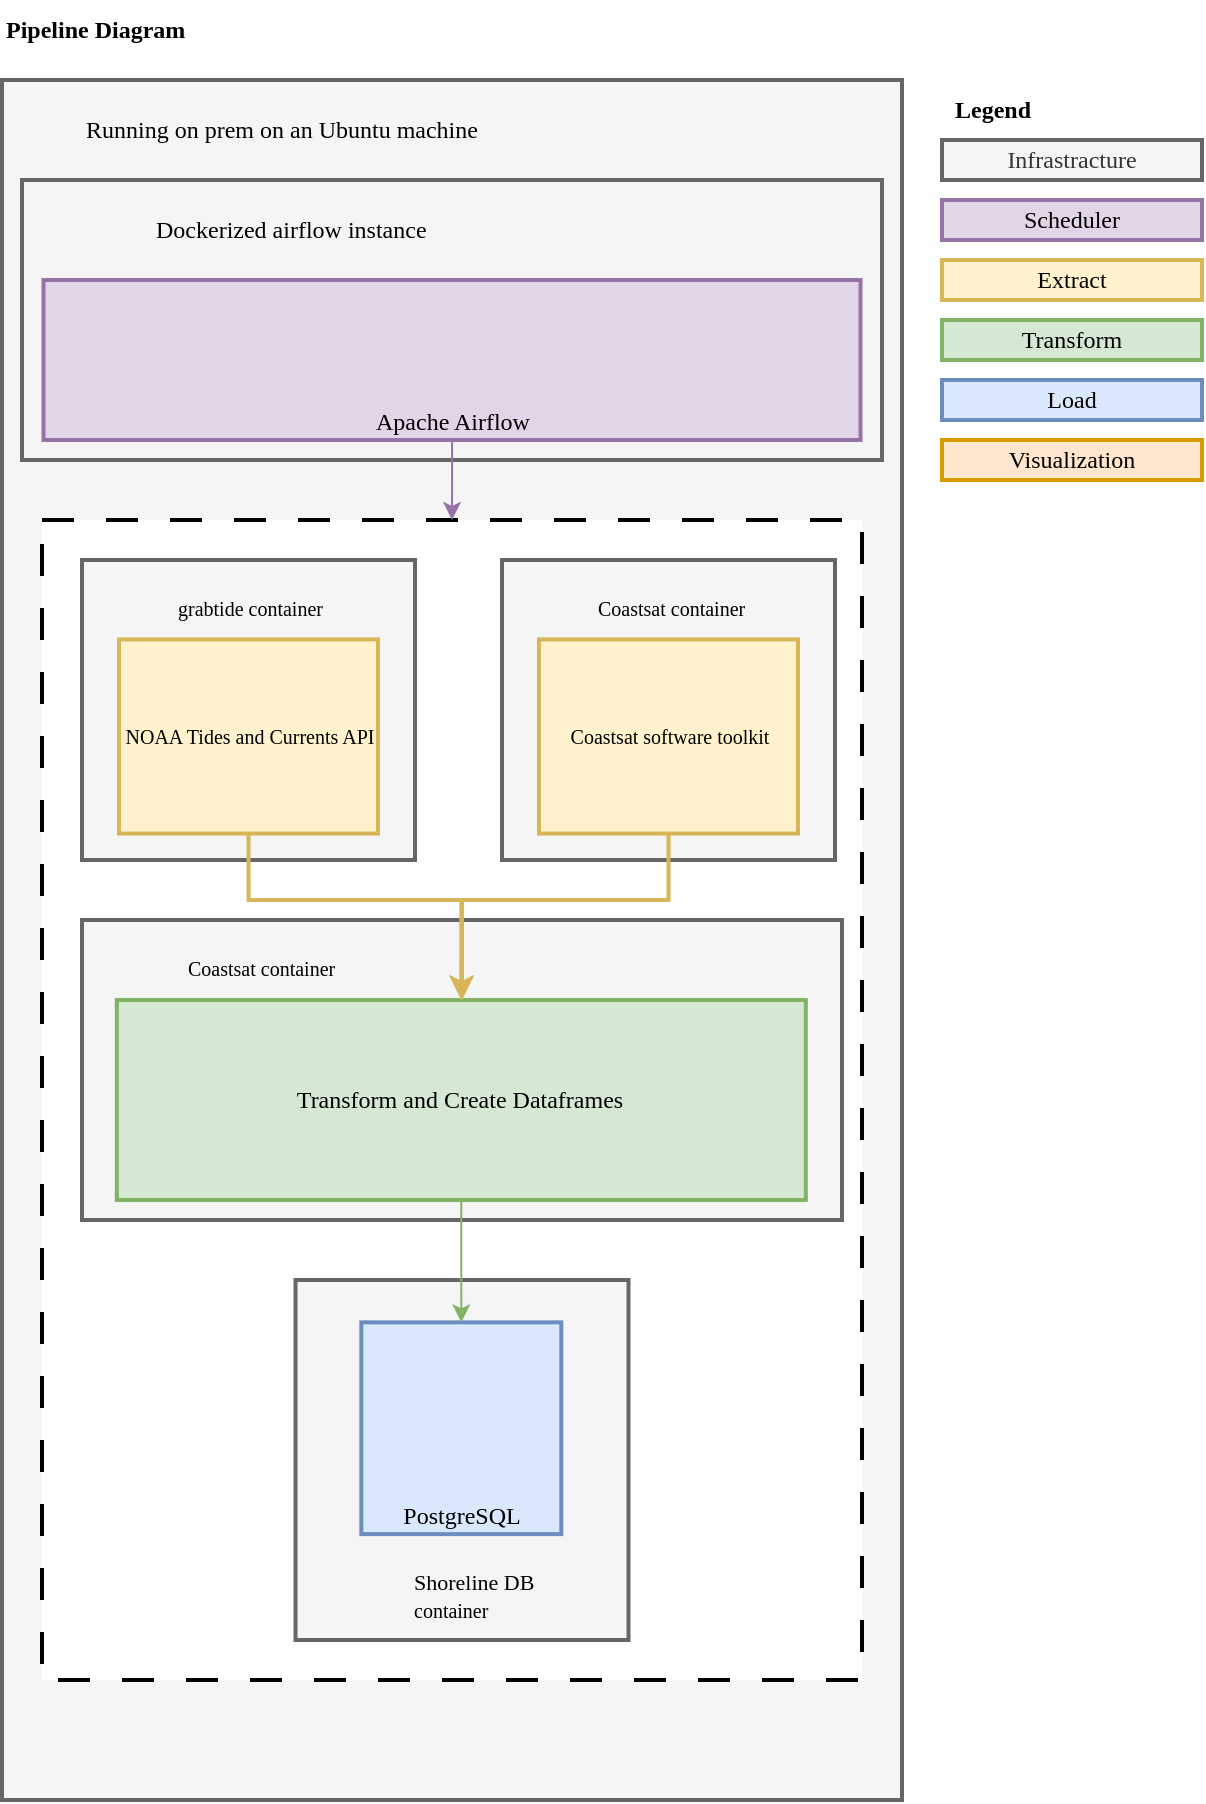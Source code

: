 <mxfile version="24.7.8">
  <diagram name="Page-1" id="jBMb6OYjZwXQilKCJYLi">
    <mxGraphModel dx="1646" dy="795" grid="1" gridSize="10" guides="1" tooltips="1" connect="1" arrows="1" fold="1" page="0" pageScale="1" pageWidth="850" pageHeight="1100" math="0" shadow="0">
      <root>
        <mxCell id="0" />
        <mxCell id="1" parent="0" />
        <mxCell id="3fWUCPbQucgpRjpTzbk8-1" value="&lt;b&gt;&lt;font face=&quot;Roboto Mono&quot; data-font-src=&quot;https://fonts.googleapis.com/css?family=Roboto+Mono&quot;&gt;Pipeline Diagram&lt;br&gt;&lt;/font&gt;&lt;/b&gt;" style="text;html=1;align=left;verticalAlign=middle;whiteSpace=wrap;rounded=0;" parent="1" vertex="1">
          <mxGeometry x="30" y="90" width="140" height="30" as="geometry" />
        </mxCell>
        <mxCell id="3fWUCPbQucgpRjpTzbk8-15" value="" style="rounded=0;whiteSpace=wrap;html=1;fontFamily=Roboto Mono;fontSource=https%3A%2F%2Ffonts.googleapis.com%2Fcss%3Ffamily%3DRoboto%2BMono;strokeWidth=2;fillColor=#f5f5f5;fontColor=#333333;strokeColor=#666666;align=left;horizontal=1;verticalAlign=top;" parent="1" vertex="1">
          <mxGeometry x="30" y="130" width="450" height="860" as="geometry" />
        </mxCell>
        <mxCell id="3fWUCPbQucgpRjpTzbk8-17" value="&lt;div&gt;Running on prem on an Ubuntu machine&lt;br&gt;&lt;/div&gt;" style="text;html=1;align=left;verticalAlign=middle;resizable=0;points=[];autosize=1;strokeColor=none;fillColor=none;fontFamily=Roboto Mono;fontSource=https%3A%2F%2Ffonts.googleapis.com%2Fcss%3Ffamily%3DRoboto%2BMono;" parent="1" vertex="1">
          <mxGeometry x="70" y="140" width="280" height="30" as="geometry" />
        </mxCell>
        <mxCell id="3fWUCPbQucgpRjpTzbk8-27" value="" style="shape=image;imageAspect=0;aspect=fixed;verticalLabelPosition=bottom;verticalAlign=top;image=https://cdn.jsdelivr.net/gh/devicons/devicon@latest/icons/ubuntu/ubuntu-original.svg;" parent="1" vertex="1">
          <mxGeometry x="40" y="140" width="30" height="30" as="geometry" />
        </mxCell>
        <mxCell id="3fWUCPbQucgpRjpTzbk8-30" value="" style="rounded=0;whiteSpace=wrap;html=1;fontFamily=Roboto Mono;fontSource=https%3A%2F%2Ffonts.googleapis.com%2Fcss%3Ffamily%3DRoboto%2BMono;strokeWidth=2;align=left;horizontal=1;verticalAlign=top;dashed=1;dashPattern=8 8;" parent="1" vertex="1">
          <mxGeometry x="50" y="350" width="410" height="580" as="geometry" />
        </mxCell>
        <mxCell id="3fWUCPbQucgpRjpTzbk8-47" value="" style="group;verticalAlign=middle;" parent="1" vertex="1" connectable="0">
          <mxGeometry x="40" y="180" width="430" height="140" as="geometry" />
        </mxCell>
        <mxCell id="3fWUCPbQucgpRjpTzbk8-46" value="" style="group" parent="3fWUCPbQucgpRjpTzbk8-47" vertex="1" connectable="0">
          <mxGeometry width="430.0" height="140" as="geometry" />
        </mxCell>
        <mxCell id="3fWUCPbQucgpRjpTzbk8-21" value="" style="rounded=0;whiteSpace=wrap;html=1;fontFamily=Roboto Mono;fontSource=https%3A%2F%2Ffonts.googleapis.com%2Fcss%3Ffamily%3DRoboto%2BMono;strokeWidth=2;fillColor=#f5f5f5;fontColor=#333333;strokeColor=#666666;" parent="3fWUCPbQucgpRjpTzbk8-46" vertex="1">
          <mxGeometry width="430.0" height="140" as="geometry" />
        </mxCell>
        <mxCell id="3fWUCPbQucgpRjpTzbk8-24" value="&lt;div&gt;Dockerized airflow instance&lt;br&gt;&lt;/div&gt;" style="text;html=1;align=left;verticalAlign=middle;resizable=0;points=[];autosize=1;strokeColor=none;fillColor=none;fontFamily=Roboto Mono;fontSource=https%3A%2F%2Ffonts.googleapis.com%2Fcss%3Ffamily%3DRoboto%2BMono;" parent="3fWUCPbQucgpRjpTzbk8-46" vertex="1">
          <mxGeometry x="64.5" y="10" width="220" height="30" as="geometry" />
        </mxCell>
        <mxCell id="3fWUCPbQucgpRjpTzbk8-28" value="" style="shape=image;imageAspect=0;aspect=fixed;verticalLabelPosition=bottom;verticalAlign=top;image=https://cdn.jsdelivr.net/gh/devicons/devicon@latest/icons/docker/docker-plain.svg;" parent="3fWUCPbQucgpRjpTzbk8-46" vertex="1">
          <mxGeometry x="21.5" y="10" width="30" height="30" as="geometry" />
        </mxCell>
        <mxCell id="3fWUCPbQucgpRjpTzbk8-45" value="" style="group" parent="3fWUCPbQucgpRjpTzbk8-47" vertex="1" connectable="0">
          <mxGeometry x="10.75" y="50" width="408.5" height="80" as="geometry" />
        </mxCell>
        <mxCell id="3fWUCPbQucgpRjpTzbk8-22" value="&lt;div&gt;Apache Airflow&lt;br&gt;&lt;/div&gt;" style="rounded=0;whiteSpace=wrap;html=1;fontFamily=Roboto Mono;fontSource=https%3A%2F%2Ffonts.googleapis.com%2Fcss%3Ffamily%3DRoboto%2BMono;strokeWidth=2;fillColor=#e1d5e7;strokeColor=#9673a6;verticalAlign=bottom;" parent="3fWUCPbQucgpRjpTzbk8-45" vertex="1">
          <mxGeometry width="408.5" height="80" as="geometry" />
        </mxCell>
        <mxCell id="3fWUCPbQucgpRjpTzbk8-26" value="" style="shape=image;imageAspect=0;aspect=fixed;verticalLabelPosition=bottom;verticalAlign=top;image=https://cdn.jsdelivr.net/gh/devicons/devicon@latest/icons/apacheairflow/apacheairflow-original.svg;" parent="3fWUCPbQucgpRjpTzbk8-45" vertex="1">
          <mxGeometry x="182.75" y="10" width="40" height="40" as="geometry" />
        </mxCell>
        <mxCell id="3fWUCPbQucgpRjpTzbk8-49" style="edgeStyle=orthogonalEdgeStyle;rounded=0;orthogonalLoop=1;jettySize=auto;html=1;fillColor=#e1d5e7;strokeColor=#9673a6;" parent="1" source="3fWUCPbQucgpRjpTzbk8-22" target="3fWUCPbQucgpRjpTzbk8-30" edge="1">
          <mxGeometry relative="1" as="geometry" />
        </mxCell>
        <mxCell id="3fWUCPbQucgpRjpTzbk8-43" value="" style="group" parent="1" vertex="1" connectable="0">
          <mxGeometry x="70" y="370" width="176.25" height="150" as="geometry" />
        </mxCell>
        <mxCell id="3fWUCPbQucgpRjpTzbk8-35" value="" style="rounded=0;whiteSpace=wrap;html=1;fontFamily=Roboto Mono;fontSource=https%3A%2F%2Ffonts.googleapis.com%2Fcss%3Ffamily%3DRoboto%2BMono;strokeWidth=2;fillColor=#f5f5f5;fontColor=#333333;strokeColor=#666666;" parent="3fWUCPbQucgpRjpTzbk8-43" vertex="1">
          <mxGeometry width="166.5" height="150" as="geometry" />
        </mxCell>
        <mxCell id="3fWUCPbQucgpRjpTzbk8-31" value="NOAA Tides and Currents API" style="rounded=0;whiteSpace=wrap;html=1;fontFamily=Roboto Mono;fontSource=https%3A%2F%2Ffonts.googleapis.com%2Fcss%3Ffamily%3DRoboto%2BMono;strokeWidth=2;fillColor=#fff2cc;strokeColor=#d6b656;fontSize=10;" parent="3fWUCPbQucgpRjpTzbk8-43" vertex="1">
          <mxGeometry x="18.5" y="39.706" width="129.5" height="97.059" as="geometry" />
        </mxCell>
        <mxCell id="3fWUCPbQucgpRjpTzbk8-36" value="" style="shape=image;imageAspect=0;aspect=fixed;verticalLabelPosition=bottom;verticalAlign=top;image=https://cdn.jsdelivr.net/gh/devicons/devicon@latest/icons/docker/docker-plain.svg;" parent="3fWUCPbQucgpRjpTzbk8-43" vertex="1">
          <mxGeometry x="9.25" y="8.824" width="26.471" height="26.471" as="geometry" />
        </mxCell>
        <mxCell id="3fWUCPbQucgpRjpTzbk8-38" value="&lt;font style=&quot;font-size: 10px;&quot;&gt;grabtide container&lt;/font&gt;" style="text;html=1;align=left;verticalAlign=middle;resizable=0;points=[];autosize=1;strokeColor=none;fillColor=none;fontFamily=Roboto Mono;fontSource=https%3A%2F%2Ffonts.googleapis.com%2Fcss%3Ffamily%3DRoboto%2BMono;fontSize=11;" parent="3fWUCPbQucgpRjpTzbk8-43" vertex="1">
          <mxGeometry x="46.25" y="8.824" width="130" height="30" as="geometry" />
        </mxCell>
        <mxCell id="3fWUCPbQucgpRjpTzbk8-44" value="" style="group" parent="1" vertex="1" connectable="0">
          <mxGeometry x="280" y="370" width="176.25" height="150" as="geometry" />
        </mxCell>
        <mxCell id="3fWUCPbQucgpRjpTzbk8-74" value="" style="group" parent="3fWUCPbQucgpRjpTzbk8-44" vertex="1" connectable="0">
          <mxGeometry width="176.25" height="150" as="geometry" />
        </mxCell>
        <mxCell id="3fWUCPbQucgpRjpTzbk8-39" value="" style="rounded=0;whiteSpace=wrap;html=1;fontFamily=Roboto Mono;fontSource=https%3A%2F%2Ffonts.googleapis.com%2Fcss%3Ffamily%3DRoboto%2BMono;strokeWidth=2;fillColor=#f5f5f5;fontColor=#333333;strokeColor=#666666;" parent="3fWUCPbQucgpRjpTzbk8-74" vertex="1">
          <mxGeometry width="166.5" height="150" as="geometry" />
        </mxCell>
        <mxCell id="3fWUCPbQucgpRjpTzbk8-40" value="Coastsat software toolkit" style="rounded=0;whiteSpace=wrap;html=1;fontFamily=Roboto Mono;fontSource=https%3A%2F%2Ffonts.googleapis.com%2Fcss%3Ffamily%3DRoboto%2BMono;strokeWidth=2;fillColor=#fff2cc;strokeColor=#d6b656;fontSize=10;" parent="3fWUCPbQucgpRjpTzbk8-74" vertex="1">
          <mxGeometry x="18.5" y="39.706" width="129.5" height="97.059" as="geometry" />
        </mxCell>
        <mxCell id="3fWUCPbQucgpRjpTzbk8-41" value="" style="shape=image;imageAspect=0;aspect=fixed;verticalLabelPosition=bottom;verticalAlign=top;image=https://cdn.jsdelivr.net/gh/devicons/devicon@latest/icons/docker/docker-plain.svg;" parent="3fWUCPbQucgpRjpTzbk8-74" vertex="1">
          <mxGeometry x="9.25" y="8.824" width="26.471" height="26.471" as="geometry" />
        </mxCell>
        <mxCell id="3fWUCPbQucgpRjpTzbk8-42" value="&lt;font style=&quot;font-size: 10px;&quot;&gt;Coastsat container&lt;/font&gt;" style="text;html=1;align=left;verticalAlign=middle;resizable=0;points=[];autosize=1;strokeColor=none;fillColor=none;fontFamily=Roboto Mono;fontSource=https%3A%2F%2Ffonts.googleapis.com%2Fcss%3Ffamily%3DRoboto%2BMono;fontSize=11;" parent="3fWUCPbQucgpRjpTzbk8-74" vertex="1">
          <mxGeometry x="46.25" y="8.824" width="130" height="30" as="geometry" />
        </mxCell>
        <mxCell id="3fWUCPbQucgpRjpTzbk8-66" value="" style="group" parent="1" vertex="1" connectable="0">
          <mxGeometry x="70" y="550" width="380" height="190.0" as="geometry" />
        </mxCell>
        <mxCell id="3fWUCPbQucgpRjpTzbk8-61" value="" style="rounded=0;whiteSpace=wrap;html=1;fontFamily=Roboto Mono;fontSource=https%3A%2F%2Ffonts.googleapis.com%2Fcss%3Ffamily%3DRoboto%2BMono;strokeWidth=2;fillColor=#f5f5f5;fontColor=#333333;strokeColor=#666666;" parent="3fWUCPbQucgpRjpTzbk8-66" vertex="1">
          <mxGeometry width="380" height="150" as="geometry" />
        </mxCell>
        <mxCell id="3fWUCPbQucgpRjpTzbk8-65" value="" style="group" parent="3fWUCPbQucgpRjpTzbk8-66" vertex="1" connectable="0">
          <mxGeometry x="17.417" y="8.824" width="344.488" height="181.176" as="geometry" />
        </mxCell>
        <mxCell id="3fWUCPbQucgpRjpTzbk8-63" value="" style="shape=image;imageAspect=0;aspect=fixed;verticalLabelPosition=bottom;verticalAlign=top;image=https://cdn.jsdelivr.net/gh/devicons/devicon@latest/icons/docker/docker-plain.svg;" parent="3fWUCPbQucgpRjpTzbk8-65" vertex="1">
          <mxGeometry width="23.95" height="23.95" as="geometry" />
        </mxCell>
        <mxCell id="3fWUCPbQucgpRjpTzbk8-64" value="&lt;font style=&quot;font-size: 10px;&quot;&gt;Coastsat container&lt;/font&gt;" style="text;html=1;align=left;verticalAlign=middle;resizable=0;points=[];autosize=1;strokeColor=none;fillColor=none;fontFamily=Roboto Mono;fontSource=https%3A%2F%2Ffonts.googleapis.com%2Fcss%3Ffamily%3DRoboto%2BMono;fontSize=11;" parent="3fWUCPbQucgpRjpTzbk8-65" vertex="1">
          <mxGeometry x="33.476" width="130" height="30" as="geometry" />
        </mxCell>
        <mxCell id="3fWUCPbQucgpRjpTzbk8-51" value="Transform and Create Dataframes" style="rounded=0;whiteSpace=wrap;html=1;fontFamily=Roboto Mono;fontSource=https%3A%2F%2Ffonts.googleapis.com%2Fcss%3Ffamily%3DRoboto%2BMono;strokeWidth=2;fillColor=#d5e8d4;strokeColor=#82b366;" parent="3fWUCPbQucgpRjpTzbk8-65" vertex="1">
          <mxGeometry y="31.176" width="344.488" height="100" as="geometry" />
        </mxCell>
        <mxCell id="3fWUCPbQucgpRjpTzbk8-67" style="edgeStyle=orthogonalEdgeStyle;rounded=0;orthogonalLoop=1;jettySize=auto;html=1;exitX=0.5;exitY=1;exitDx=0;exitDy=0;entryX=0.5;entryY=0;entryDx=0;entryDy=0;fillColor=#fff2cc;strokeColor=#d6b656;strokeWidth=2;" parent="1" source="3fWUCPbQucgpRjpTzbk8-31" target="3fWUCPbQucgpRjpTzbk8-51" edge="1">
          <mxGeometry relative="1" as="geometry">
            <Array as="points">
              <mxPoint x="153" y="540" />
              <mxPoint x="260" y="540" />
            </Array>
          </mxGeometry>
        </mxCell>
        <mxCell id="3fWUCPbQucgpRjpTzbk8-68" style="edgeStyle=orthogonalEdgeStyle;rounded=0;orthogonalLoop=1;jettySize=auto;html=1;fillColor=#fff2cc;strokeColor=#d6b656;strokeWidth=2;" parent="1" source="3fWUCPbQucgpRjpTzbk8-40" target="3fWUCPbQucgpRjpTzbk8-51" edge="1">
          <mxGeometry relative="1" as="geometry">
            <Array as="points">
              <mxPoint x="363" y="540" />
              <mxPoint x="260" y="540" />
            </Array>
          </mxGeometry>
        </mxCell>
        <mxCell id="3fWUCPbQucgpRjpTzbk8-79" value="" style="group" parent="1" vertex="1" connectable="0">
          <mxGeometry x="176.75" y="730" width="166.5" height="180" as="geometry" />
        </mxCell>
        <mxCell id="3fWUCPbQucgpRjpTzbk8-73" value="" style="rounded=0;whiteSpace=wrap;html=1;fontFamily=Roboto Mono;fontSource=https%3A%2F%2Ffonts.googleapis.com%2Fcss%3Ffamily%3DRoboto%2BMono;strokeWidth=2;fillColor=#f5f5f5;fontColor=#333333;strokeColor=#666666;" parent="3fWUCPbQucgpRjpTzbk8-79" vertex="1">
          <mxGeometry width="166.5" height="180" as="geometry" />
        </mxCell>
        <mxCell id="3fWUCPbQucgpRjpTzbk8-58" value="" style="group" parent="3fWUCPbQucgpRjpTzbk8-79" vertex="1" connectable="0">
          <mxGeometry x="32.91" y="21.176" width="100" height="105.882" as="geometry" />
        </mxCell>
        <mxCell id="3fWUCPbQucgpRjpTzbk8-56" value="PostgreSQL" style="rounded=0;whiteSpace=wrap;html=1;fontFamily=Roboto Mono;fontSource=https%3A%2F%2Ffonts.googleapis.com%2Fcss%3Ffamily%3DRoboto%2BMono;strokeWidth=2;fillColor=#dae8fc;strokeColor=#6c8ebf;verticalAlign=bottom;" parent="3fWUCPbQucgpRjpTzbk8-58" vertex="1">
          <mxGeometry width="100" height="105.882" as="geometry" />
        </mxCell>
        <mxCell id="3fWUCPbQucgpRjpTzbk8-57" value="" style="shape=image;imageAspect=0;aspect=fixed;verticalLabelPosition=bottom;verticalAlign=top;image=https://cdn.jsdelivr.net/gh/devicons/devicon@latest/icons/postgresql/postgresql-plain.svg;" parent="3fWUCPbQucgpRjpTzbk8-58" vertex="1">
          <mxGeometry x="25" y="26.471" width="50" height="50" as="geometry" />
        </mxCell>
        <mxCell id="3fWUCPbQucgpRjpTzbk8-76" value="" style="shape=image;imageAspect=0;aspect=fixed;verticalLabelPosition=bottom;verticalAlign=top;image=https://cdn.jsdelivr.net/gh/devicons/devicon@latest/icons/docker/docker-plain.svg;" parent="3fWUCPbQucgpRjpTzbk8-79" vertex="1">
          <mxGeometry x="20" y="142.945" width="26.471" height="26.471" as="geometry" />
        </mxCell>
        <mxCell id="3fWUCPbQucgpRjpTzbk8-77" value="Shoreline DB&lt;font style=&quot;font-size: 10px;&quot;&gt; &lt;br&gt;container&lt;/font&gt;" style="text;html=1;align=left;verticalAlign=middle;resizable=0;points=[];autosize=1;strokeColor=none;fillColor=none;fontFamily=Roboto Mono;fontSource=https%3A%2F%2Ffonts.googleapis.com%2Fcss%3Ffamily%3DRoboto%2BMono;fontSize=11;" parent="3fWUCPbQucgpRjpTzbk8-79" vertex="1">
          <mxGeometry x="57" y="137.651" width="100" height="40" as="geometry" />
        </mxCell>
        <mxCell id="3fWUCPbQucgpRjpTzbk8-80" style="edgeStyle=orthogonalEdgeStyle;rounded=0;orthogonalLoop=1;jettySize=auto;html=1;entryX=0.5;entryY=0;entryDx=0;entryDy=0;fillColor=#d5e8d4;strokeColor=#82b366;" parent="1" source="3fWUCPbQucgpRjpTzbk8-51" target="3fWUCPbQucgpRjpTzbk8-56" edge="1">
          <mxGeometry relative="1" as="geometry" />
        </mxCell>
        <mxCell id="3fWUCPbQucgpRjpTzbk8-82" value="" style="group" parent="1" vertex="1" connectable="0">
          <mxGeometry x="490" y="130" width="140" height="200" as="geometry" />
        </mxCell>
        <mxCell id="3fWUCPbQucgpRjpTzbk8-3" value="Legend" style="text;html=1;align=center;verticalAlign=middle;resizable=0;points=[];autosize=1;strokeColor=none;fillColor=none;fontFamily=Roboto Mono;fontSource=https%3A%2F%2Ffonts.googleapis.com%2Fcss%3Ffamily%3DRoboto%2BMono;fontStyle=1" parent="3fWUCPbQucgpRjpTzbk8-82" vertex="1">
          <mxGeometry width="70" height="30" as="geometry" />
        </mxCell>
        <mxCell id="3fWUCPbQucgpRjpTzbk8-5" value="&lt;div&gt;Infrastracture&lt;/div&gt;" style="rounded=0;whiteSpace=wrap;html=1;fontFamily=Roboto Mono;fontSource=https%3A%2F%2Ffonts.googleapis.com%2Fcss%3Ffamily%3DRoboto%2BMono;strokeWidth=2;fillColor=#f5f5f5;fontColor=#333333;strokeColor=#666666;" parent="3fWUCPbQucgpRjpTzbk8-82" vertex="1">
          <mxGeometry x="10" y="30" width="130" height="20" as="geometry" />
        </mxCell>
        <mxCell id="3fWUCPbQucgpRjpTzbk8-8" value="&lt;div&gt;Scheduler&lt;/div&gt;" style="rounded=0;whiteSpace=wrap;html=1;fontFamily=Roboto Mono;fontSource=https%3A%2F%2Ffonts.googleapis.com%2Fcss%3Ffamily%3DRoboto%2BMono;strokeWidth=2;fillColor=#e1d5e7;strokeColor=#9673a6;" parent="3fWUCPbQucgpRjpTzbk8-82" vertex="1">
          <mxGeometry x="10" y="60" width="130" height="20" as="geometry" />
        </mxCell>
        <mxCell id="3fWUCPbQucgpRjpTzbk8-10" value="Extract" style="rounded=0;whiteSpace=wrap;html=1;fontFamily=Roboto Mono;fontSource=https%3A%2F%2Ffonts.googleapis.com%2Fcss%3Ffamily%3DRoboto%2BMono;strokeWidth=2;fillColor=#fff2cc;strokeColor=#d6b656;" parent="3fWUCPbQucgpRjpTzbk8-82" vertex="1">
          <mxGeometry x="10" y="90" width="130" height="20" as="geometry" />
        </mxCell>
        <mxCell id="3fWUCPbQucgpRjpTzbk8-12" value="&lt;div&gt;Visualization&lt;/div&gt;" style="rounded=0;whiteSpace=wrap;html=1;fontFamily=Roboto Mono;fontSource=https%3A%2F%2Ffonts.googleapis.com%2Fcss%3Ffamily%3DRoboto%2BMono;strokeWidth=2;fillColor=#ffe6cc;strokeColor=#d79b00;" parent="3fWUCPbQucgpRjpTzbk8-82" vertex="1">
          <mxGeometry x="10" y="180" width="130" height="20" as="geometry" />
        </mxCell>
        <mxCell id="3fWUCPbQucgpRjpTzbk8-13" value="&lt;div&gt;Load&lt;/div&gt;" style="rounded=0;whiteSpace=wrap;html=1;fontFamily=Roboto Mono;fontSource=https%3A%2F%2Ffonts.googleapis.com%2Fcss%3Ffamily%3DRoboto%2BMono;strokeWidth=2;fillColor=#dae8fc;strokeColor=#6c8ebf;" parent="3fWUCPbQucgpRjpTzbk8-82" vertex="1">
          <mxGeometry x="10" y="150" width="130" height="20" as="geometry" />
        </mxCell>
        <mxCell id="3fWUCPbQucgpRjpTzbk8-14" value="Transform" style="rounded=0;whiteSpace=wrap;html=1;fontFamily=Roboto Mono;fontSource=https%3A%2F%2Ffonts.googleapis.com%2Fcss%3Ffamily%3DRoboto%2BMono;strokeWidth=2;fillColor=#d5e8d4;strokeColor=#82b366;" parent="3fWUCPbQucgpRjpTzbk8-82" vertex="1">
          <mxGeometry x="10" y="120" width="130" height="20" as="geometry" />
        </mxCell>
      </root>
    </mxGraphModel>
  </diagram>
</mxfile>
